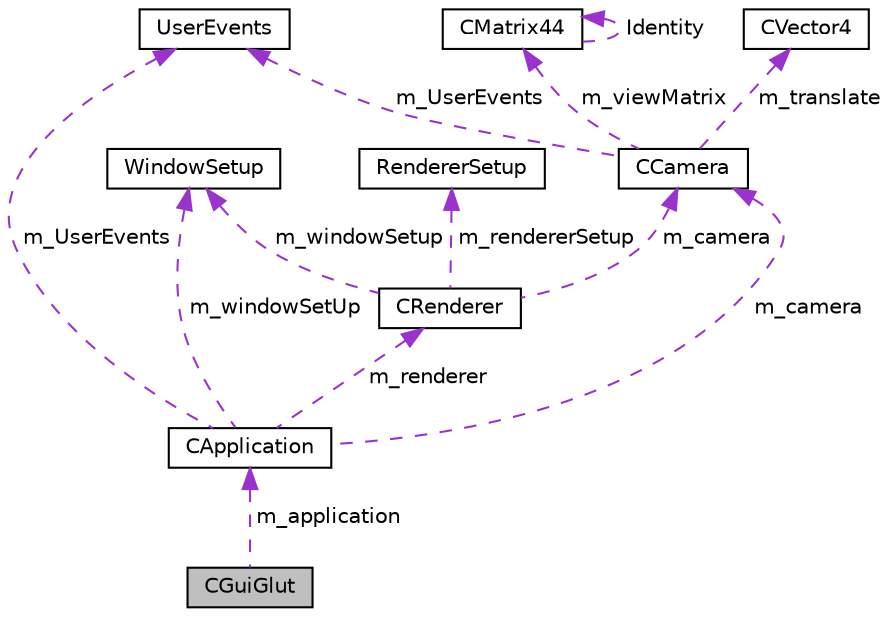 digraph "CGuiGlut"
{
  edge [fontname="Helvetica",fontsize="10",labelfontname="Helvetica",labelfontsize="10"];
  node [fontname="Helvetica",fontsize="10",shape=record];
  Node1 [label="CGuiGlut",height=0.2,width=0.4,color="black", fillcolor="grey75", style="filled" fontcolor="black"];
  Node2 -> Node1 [dir="back",color="darkorchid3",fontsize="10",style="dashed",label=" m_application" ,fontname="Helvetica"];
  Node2 [label="CApplication",height=0.2,width=0.4,color="black", fillcolor="white", style="filled",URL="$class_c_application.html"];
  Node3 -> Node2 [dir="back",color="darkorchid3",fontsize="10",style="dashed",label=" m_windowSetUp" ,fontname="Helvetica"];
  Node3 [label="WindowSetup",height=0.2,width=0.4,color="black", fillcolor="white", style="filled",URL="$struct_window_setup.html"];
  Node4 -> Node2 [dir="back",color="darkorchid3",fontsize="10",style="dashed",label=" m_UserEvents" ,fontname="Helvetica"];
  Node4 [label="UserEvents",height=0.2,width=0.4,color="black", fillcolor="white", style="filled",URL="$struct_user_events.html"];
  Node5 -> Node2 [dir="back",color="darkorchid3",fontsize="10",style="dashed",label=" m_camera" ,fontname="Helvetica"];
  Node5 [label="CCamera",height=0.2,width=0.4,color="black", fillcolor="white", style="filled",URL="$class_c_camera.html"];
  Node4 -> Node5 [dir="back",color="darkorchid3",fontsize="10",style="dashed",label=" m_UserEvents" ,fontname="Helvetica"];
  Node6 -> Node5 [dir="back",color="darkorchid3",fontsize="10",style="dashed",label=" m_viewMatrix" ,fontname="Helvetica"];
  Node6 [label="CMatrix44",height=0.2,width=0.4,color="black", fillcolor="white", style="filled",URL="$class_c_matrix44.html",tooltip="[SmrCoreMath] define float 4*4 Matrix"];
  Node6 -> Node6 [dir="back",color="darkorchid3",fontsize="10",style="dashed",label=" Identity" ,fontname="Helvetica"];
  Node7 -> Node5 [dir="back",color="darkorchid3",fontsize="10",style="dashed",label=" m_translate" ,fontname="Helvetica"];
  Node7 [label="CVector4",height=0.2,width=0.4,color="black", fillcolor="white", style="filled",URL="$class_c_vector4.html"];
  Node8 -> Node2 [dir="back",color="darkorchid3",fontsize="10",style="dashed",label=" m_renderer" ,fontname="Helvetica"];
  Node8 [label="CRenderer",height=0.2,width=0.4,color="black", fillcolor="white", style="filled",URL="$class_c_renderer.html"];
  Node3 -> Node8 [dir="back",color="darkorchid3",fontsize="10",style="dashed",label=" m_windowSetup" ,fontname="Helvetica"];
  Node5 -> Node8 [dir="back",color="darkorchid3",fontsize="10",style="dashed",label=" m_camera" ,fontname="Helvetica"];
  Node9 -> Node8 [dir="back",color="darkorchid3",fontsize="10",style="dashed",label=" m_rendererSetup" ,fontname="Helvetica"];
  Node9 [label="RendererSetup",height=0.2,width=0.4,color="black", fillcolor="white", style="filled",URL="$struct_renderer_setup.html"];
}

